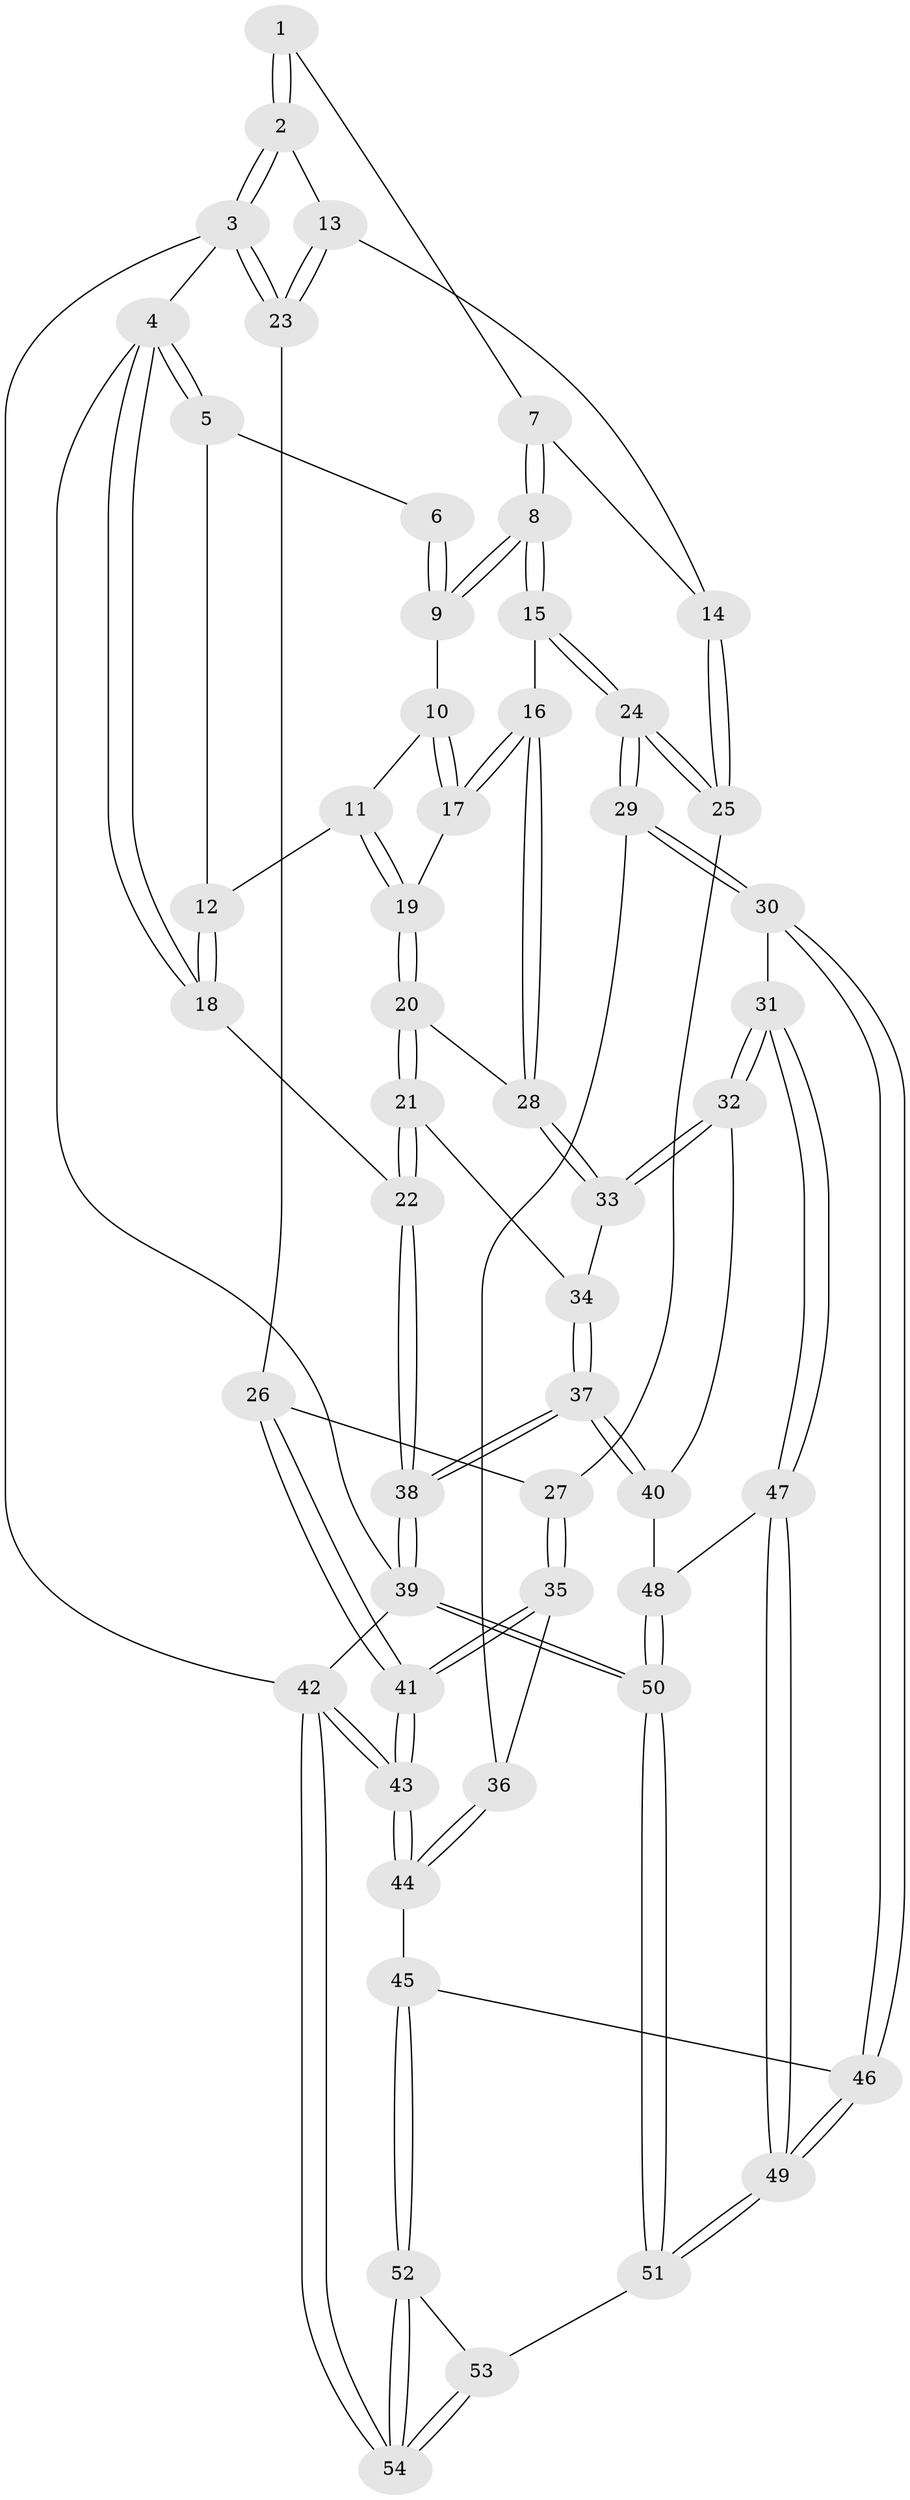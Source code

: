 // Generated by graph-tools (version 1.1) at 2025/27/03/15/25 16:27:56]
// undirected, 54 vertices, 132 edges
graph export_dot {
graph [start="1"]
  node [color=gray90,style=filled];
  1 [pos="+0.718270511789073+0"];
  2 [pos="+0.9910849544384112+0"];
  3 [pos="+1+0"];
  4 [pos="+0+0"];
  5 [pos="+0+0"];
  6 [pos="+0.2261767324664325+0"];
  7 [pos="+0.692208750077126+0"];
  8 [pos="+0.38461588154802473+0.18610534313699417"];
  9 [pos="+0.2600751133484215+0.0372885921091827"];
  10 [pos="+0.1854081120700551+0.13642801116983694"];
  11 [pos="+0.09158329064221171+0.170988988225097"];
  12 [pos="+0.07955545424439887+0.16391689479761895"];
  13 [pos="+0.7861708780876367+0.2371769612582441"];
  14 [pos="+0.6539442738266296+0.17542551634324488"];
  15 [pos="+0.41569068749349974+0.3525278754815315"];
  16 [pos="+0.33345416359904156+0.37244655058409987"];
  17 [pos="+0.21434150253504974+0.27359353347025794"];
  18 [pos="+0+0.2893477632906486"];
  19 [pos="+0.09914380998889111+0.2604211417722395"];
  20 [pos="+0.06208277016512837+0.3036000058965608"];
  21 [pos="+0+0.38252213310386546"];
  22 [pos="+0+0.38161916956694736"];
  23 [pos="+0.9785144431617046+0.3832114673881288"];
  24 [pos="+0.5078089702051318+0.39237879391187513"];
  25 [pos="+0.5299508246422783+0.38339209782092937"];
  26 [pos="+0.9492142926413616+0.44377736915607563"];
  27 [pos="+0.7009418785028411+0.41774940807544886"];
  28 [pos="+0.23932354817935983+0.44376968421540464"];
  29 [pos="+0.510604847678193+0.5187358809649887"];
  30 [pos="+0.40741710602489783+0.7156463550999757"];
  31 [pos="+0.36733720285125315+0.7279051066567741"];
  32 [pos="+0.21700810419832867+0.6396938994692583"];
  33 [pos="+0.19090786547702765+0.5050517485709912"];
  34 [pos="+0.15657302120908442+0.5031937372790602"];
  35 [pos="+0.7026064346573472+0.6807037216491305"];
  36 [pos="+0.6927498598839137+0.6865193232334676"];
  37 [pos="+0+0.7689952208888275"];
  38 [pos="+0+0.781034984201088"];
  39 [pos="+0+1"];
  40 [pos="+0.10211578492411569+0.7360509189995315"];
  41 [pos="+0.9639798145753009+0.564264367231708"];
  42 [pos="+1+1"];
  43 [pos="+1+0.9341442432916058"];
  44 [pos="+0.6592270385197673+0.8193069009949645"];
  45 [pos="+0.6515825705925228+0.8251802651637324"];
  46 [pos="+0.5448073891305827+0.8194399571448429"];
  47 [pos="+0.31953198130962224+0.8306230771880458"];
  48 [pos="+0.20043424716015218+0.8680072046989046"];
  49 [pos="+0.4033779906308106+1"];
  50 [pos="+0+1"];
  51 [pos="+0.39860802922302435+1"];
  52 [pos="+0.6537405301346307+0.8761166957178699"];
  53 [pos="+0.45217921847424636+1"];
  54 [pos="+0.8928224991356684+1"];
  1 -- 2;
  1 -- 2;
  1 -- 7;
  2 -- 3;
  2 -- 3;
  2 -- 13;
  3 -- 4;
  3 -- 23;
  3 -- 23;
  3 -- 42;
  4 -- 5;
  4 -- 5;
  4 -- 18;
  4 -- 18;
  4 -- 39;
  5 -- 6;
  5 -- 12;
  6 -- 9;
  6 -- 9;
  7 -- 8;
  7 -- 8;
  7 -- 14;
  8 -- 9;
  8 -- 9;
  8 -- 15;
  8 -- 15;
  9 -- 10;
  10 -- 11;
  10 -- 17;
  10 -- 17;
  11 -- 12;
  11 -- 19;
  11 -- 19;
  12 -- 18;
  12 -- 18;
  13 -- 14;
  13 -- 23;
  13 -- 23;
  14 -- 25;
  14 -- 25;
  15 -- 16;
  15 -- 24;
  15 -- 24;
  16 -- 17;
  16 -- 17;
  16 -- 28;
  16 -- 28;
  17 -- 19;
  18 -- 22;
  19 -- 20;
  19 -- 20;
  20 -- 21;
  20 -- 21;
  20 -- 28;
  21 -- 22;
  21 -- 22;
  21 -- 34;
  22 -- 38;
  22 -- 38;
  23 -- 26;
  24 -- 25;
  24 -- 25;
  24 -- 29;
  24 -- 29;
  25 -- 27;
  26 -- 27;
  26 -- 41;
  26 -- 41;
  27 -- 35;
  27 -- 35;
  28 -- 33;
  28 -- 33;
  29 -- 30;
  29 -- 30;
  29 -- 36;
  30 -- 31;
  30 -- 46;
  30 -- 46;
  31 -- 32;
  31 -- 32;
  31 -- 47;
  31 -- 47;
  32 -- 33;
  32 -- 33;
  32 -- 40;
  33 -- 34;
  34 -- 37;
  34 -- 37;
  35 -- 36;
  35 -- 41;
  35 -- 41;
  36 -- 44;
  36 -- 44;
  37 -- 38;
  37 -- 38;
  37 -- 40;
  37 -- 40;
  38 -- 39;
  38 -- 39;
  39 -- 50;
  39 -- 50;
  39 -- 42;
  40 -- 48;
  41 -- 43;
  41 -- 43;
  42 -- 43;
  42 -- 43;
  42 -- 54;
  42 -- 54;
  43 -- 44;
  43 -- 44;
  44 -- 45;
  45 -- 46;
  45 -- 52;
  45 -- 52;
  46 -- 49;
  46 -- 49;
  47 -- 48;
  47 -- 49;
  47 -- 49;
  48 -- 50;
  48 -- 50;
  49 -- 51;
  49 -- 51;
  50 -- 51;
  50 -- 51;
  51 -- 53;
  52 -- 53;
  52 -- 54;
  52 -- 54;
  53 -- 54;
  53 -- 54;
}
